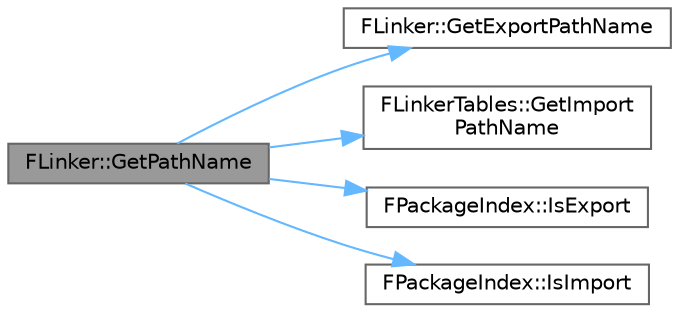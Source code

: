 digraph "FLinker::GetPathName"
{
 // INTERACTIVE_SVG=YES
 // LATEX_PDF_SIZE
  bgcolor="transparent";
  edge [fontname=Helvetica,fontsize=10,labelfontname=Helvetica,labelfontsize=10];
  node [fontname=Helvetica,fontsize=10,shape=box,height=0.2,width=0.4];
  rankdir="LR";
  Node1 [id="Node000001",label="FLinker::GetPathName",height=0.2,width=0.4,color="gray40", fillcolor="grey60", style="filled", fontcolor="black",tooltip="Return the path name of the UObject represented by the specified import."];
  Node1 -> Node2 [id="edge1_Node000001_Node000002",color="steelblue1",style="solid",tooltip=" "];
  Node2 [id="Node000002",label="FLinker::GetExportPathName",height=0.2,width=0.4,color="grey40", fillcolor="white", style="filled",URL="$d2/db2/classFLinker.html#ab30b56cd822dfe74136cbd5dfdf99eaa",tooltip="Return the path name of the UObject represented by the specified export."];
  Node1 -> Node3 [id="edge2_Node000001_Node000003",color="steelblue1",style="solid",tooltip=" "];
  Node3 [id="Node000003",label="FLinkerTables::GetImport\lPathName",height=0.2,width=0.4,color="grey40", fillcolor="white", style="filled",URL="$dc/dc3/classFLinkerTables.html#acab97c2e454f574213e4c96a31046380",tooltip="Return the path name of the UObject represented by the specified import."];
  Node1 -> Node4 [id="edge3_Node000001_Node000004",color="steelblue1",style="solid",tooltip=" "];
  Node4 [id="Node000004",label="FPackageIndex::IsExport",height=0.2,width=0.4,color="grey40", fillcolor="white", style="filled",URL="$d1/d10/classFPackageIndex.html#a995ad4116f96a191ca231ef9b94c0354",tooltip="return true if this is an index into the export map"];
  Node1 -> Node5 [id="edge4_Node000001_Node000005",color="steelblue1",style="solid",tooltip=" "];
  Node5 [id="Node000005",label="FPackageIndex::IsImport",height=0.2,width=0.4,color="grey40", fillcolor="white", style="filled",URL="$d1/d10/classFPackageIndex.html#a266c4b532a1e79b050e39db88cb2aaf5",tooltip="return true if this is an index into the import map"];
}
